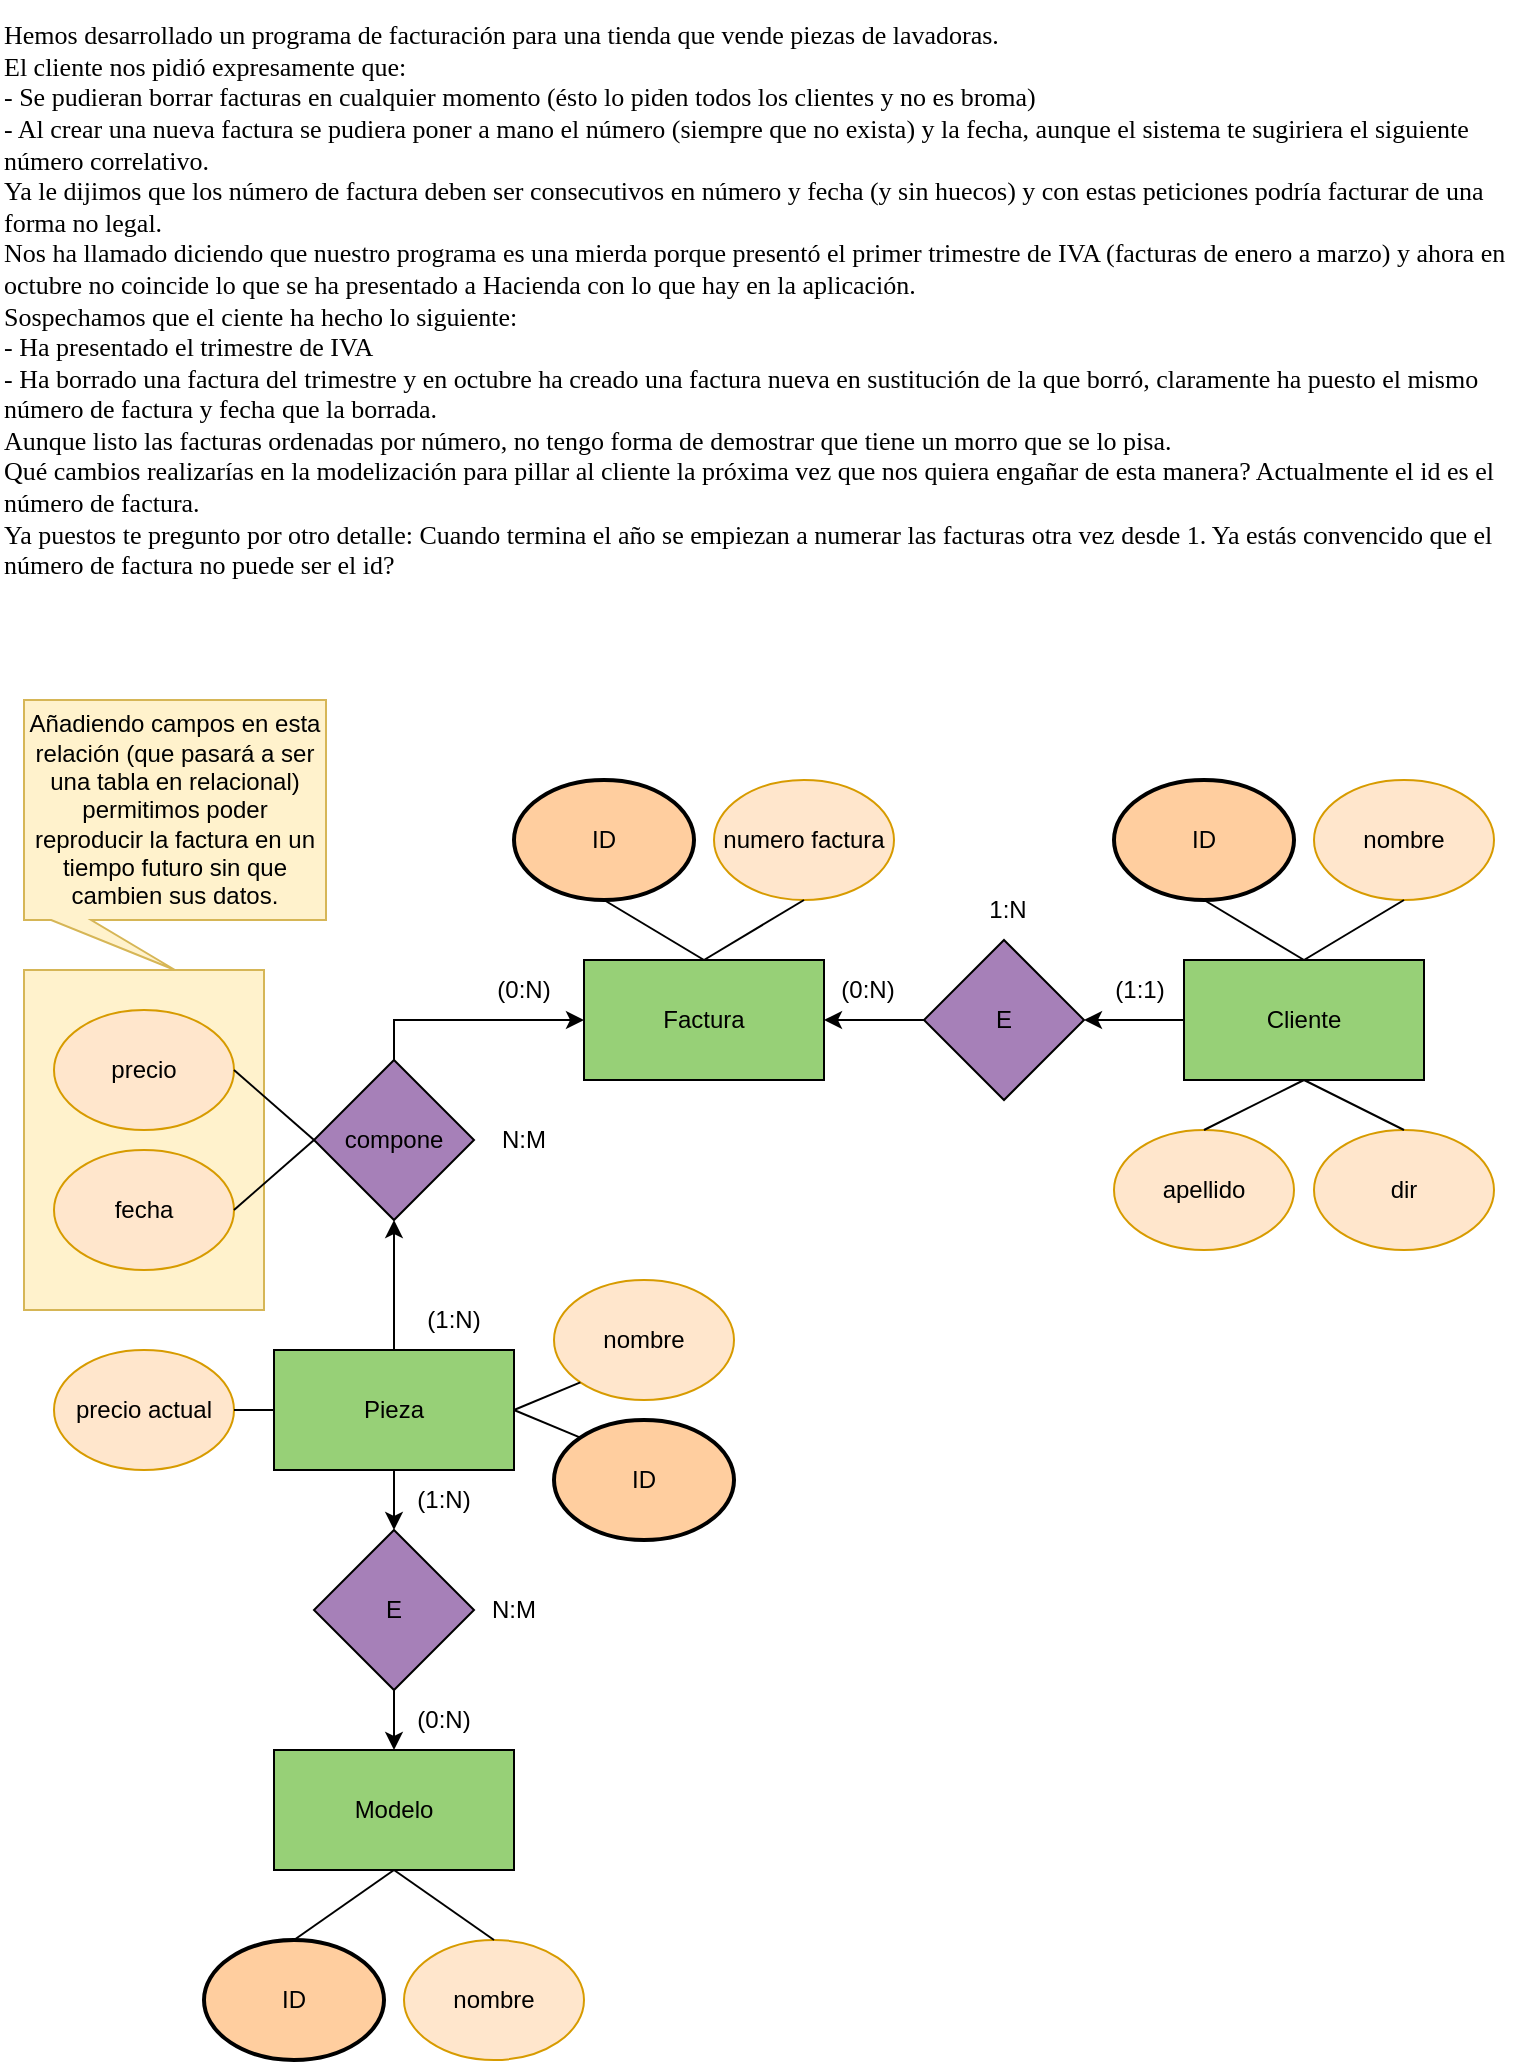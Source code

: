 <mxfile version="22.1.3" type="github">
  <diagram name="Página-1" id="LdJ8-I16KX-w4ni1irbp">
    <mxGraphModel dx="1434" dy="750" grid="1" gridSize="10" guides="1" tooltips="1" connect="1" arrows="1" fold="1" page="1" pageScale="1" pageWidth="827" pageHeight="1169" math="0" shadow="0">
      <root>
        <mxCell id="0" />
        <mxCell id="1" parent="0" />
        <mxCell id="CL61jvr1otAZecpD4tLl-52" value="" style="rounded=0;whiteSpace=wrap;html=1;fillColor=#fff2cc;strokeColor=#d6b656;" vertex="1" parent="1">
          <mxGeometry x="46" y="525" width="120" height="170" as="geometry" />
        </mxCell>
        <mxCell id="FN8WQJDuJfTfx9tnMbKI-1" value="Hemos desarrollado un programa de facturación para una tienda que vende piezas de lavadoras.&lt;br style=&quot;font-size: 13px;&quot;&gt;El cliente nos pidió expresamente que:&lt;br style=&quot;font-size: 13px;&quot;&gt;- Se pudieran borrar facturas en cualquier momento (ésto lo piden todos los clientes y no es broma)&lt;br style=&quot;font-size: 13px;&quot;&gt;- Al crear una nueva factura se pudiera poner a mano el número (siempre que no exista) y la fecha, aunque el sistema te sugiriera el siguiente número correlativo.&lt;br style=&quot;font-size: 13px;&quot;&gt;Ya le dijimos que los número de factura deben ser consecutivos en número y fecha (y sin huecos) y con estas peticiones podría facturar de una forma no legal.&lt;br style=&quot;font-size: 13px;&quot;&gt;Nos ha llamado diciendo que nuestro programa es una mierda porque presentó el primer trimestre de IVA (facturas de enero a marzo) y ahora en octubre no coincide lo que se ha presentado a Hacienda con lo que hay en la aplicación.&lt;br style=&quot;font-size: 13px;&quot;&gt;Sospechamos que el ciente ha hecho lo siguiente:&lt;br style=&quot;font-size: 13px;&quot;&gt;- Ha presentado el trimestre de IVA&lt;br style=&quot;font-size: 13px;&quot;&gt;- Ha borrado una factura del trimestre y en octubre ha creado una factura nueva en sustitución de la que borró, claramente ha puesto el mismo número de factura y fecha que la borrada.&lt;br style=&quot;font-size: 13px;&quot;&gt;Aunque listo las facturas ordenadas por número, no tengo forma de demostrar que tiene un morro que se lo pisa.&lt;br style=&quot;font-size: 13px;&quot;&gt;Qué cambios realizarías en la modelización para pillar al cliente la próxima vez que nos quiera engañar de esta manera? Actualmente el id es el número de factura.&lt;br style=&quot;font-size: 13px;&quot;&gt;Ya puestos te pregunto por otro detalle: Cuando termina el año se empiezan a numerar las facturas otra vez desde 1. Ya estás convencido que el número de factura no puede ser el id?" style="text;html=1;strokeColor=none;fillColor=none;align=left;verticalAlign=middle;whiteSpace=wrap;rounded=0;fontFamily=Verdana;fontSize=13;" parent="1" vertex="1">
          <mxGeometry x="34" y="40" width="760" height="300" as="geometry" />
        </mxCell>
        <mxCell id="CL61jvr1otAZecpD4tLl-1" value="Factura" style="rounded=0;whiteSpace=wrap;html=1;fillColor=#97D077;" vertex="1" parent="1">
          <mxGeometry x="326" y="520" width="120" height="60" as="geometry" />
        </mxCell>
        <mxCell id="CL61jvr1otAZecpD4tLl-20" style="edgeStyle=orthogonalEdgeStyle;rounded=0;orthogonalLoop=1;jettySize=auto;html=1;exitX=0;exitY=0.5;exitDx=0;exitDy=0;entryX=1;entryY=0.5;entryDx=0;entryDy=0;" edge="1" parent="1" source="CL61jvr1otAZecpD4tLl-2" target="CL61jvr1otAZecpD4tLl-6">
          <mxGeometry relative="1" as="geometry" />
        </mxCell>
        <mxCell id="CL61jvr1otAZecpD4tLl-2" value="Cliente" style="rounded=0;whiteSpace=wrap;html=1;fillColor=#97D077;" vertex="1" parent="1">
          <mxGeometry x="626" y="520" width="120" height="60" as="geometry" />
        </mxCell>
        <mxCell id="CL61jvr1otAZecpD4tLl-37" style="edgeStyle=orthogonalEdgeStyle;rounded=0;orthogonalLoop=1;jettySize=auto;html=1;exitX=0.5;exitY=0;exitDx=0;exitDy=0;entryX=0.5;entryY=1;entryDx=0;entryDy=0;" edge="1" parent="1" source="CL61jvr1otAZecpD4tLl-3" target="CL61jvr1otAZecpD4tLl-5">
          <mxGeometry relative="1" as="geometry" />
        </mxCell>
        <mxCell id="CL61jvr1otAZecpD4tLl-56" style="edgeStyle=orthogonalEdgeStyle;rounded=0;orthogonalLoop=1;jettySize=auto;html=1;exitX=0.5;exitY=1;exitDx=0;exitDy=0;entryX=0.5;entryY=0;entryDx=0;entryDy=0;" edge="1" parent="1" source="CL61jvr1otAZecpD4tLl-3" target="CL61jvr1otAZecpD4tLl-7">
          <mxGeometry relative="1" as="geometry" />
        </mxCell>
        <mxCell id="CL61jvr1otAZecpD4tLl-3" value="Pieza" style="rounded=0;whiteSpace=wrap;html=1;fillColor=#97D077;" vertex="1" parent="1">
          <mxGeometry x="171" y="715" width="120" height="60" as="geometry" />
        </mxCell>
        <mxCell id="CL61jvr1otAZecpD4tLl-4" value="Modelo" style="rounded=0;whiteSpace=wrap;html=1;fillColor=#97D077;" vertex="1" parent="1">
          <mxGeometry x="171" y="915" width="120" height="60" as="geometry" />
        </mxCell>
        <mxCell id="CL61jvr1otAZecpD4tLl-18" style="edgeStyle=orthogonalEdgeStyle;rounded=0;orthogonalLoop=1;jettySize=auto;html=1;exitX=0.5;exitY=0;exitDx=0;exitDy=0;entryX=0;entryY=0.5;entryDx=0;entryDy=0;" edge="1" parent="1" source="CL61jvr1otAZecpD4tLl-5" target="CL61jvr1otAZecpD4tLl-1">
          <mxGeometry relative="1" as="geometry">
            <mxPoint x="471" y="750" as="targetPoint" />
          </mxGeometry>
        </mxCell>
        <mxCell id="CL61jvr1otAZecpD4tLl-5" value="compone" style="rhombus;whiteSpace=wrap;html=1;fillColor=#A680B8;" vertex="1" parent="1">
          <mxGeometry x="191" y="570" width="80" height="80" as="geometry" />
        </mxCell>
        <mxCell id="CL61jvr1otAZecpD4tLl-21" style="edgeStyle=orthogonalEdgeStyle;rounded=0;orthogonalLoop=1;jettySize=auto;html=1;exitX=0;exitY=0.5;exitDx=0;exitDy=0;entryX=1;entryY=0.5;entryDx=0;entryDy=0;" edge="1" parent="1" source="CL61jvr1otAZecpD4tLl-6" target="CL61jvr1otAZecpD4tLl-1">
          <mxGeometry relative="1" as="geometry" />
        </mxCell>
        <mxCell id="CL61jvr1otAZecpD4tLl-6" value="E" style="rhombus;whiteSpace=wrap;html=1;fillColor=#A680B8;" vertex="1" parent="1">
          <mxGeometry x="496" y="510" width="80" height="80" as="geometry" />
        </mxCell>
        <mxCell id="CL61jvr1otAZecpD4tLl-57" style="edgeStyle=orthogonalEdgeStyle;rounded=0;orthogonalLoop=1;jettySize=auto;html=1;exitX=0.5;exitY=1;exitDx=0;exitDy=0;entryX=0.5;entryY=0;entryDx=0;entryDy=0;" edge="1" parent="1" source="CL61jvr1otAZecpD4tLl-7" target="CL61jvr1otAZecpD4tLl-4">
          <mxGeometry relative="1" as="geometry" />
        </mxCell>
        <mxCell id="CL61jvr1otAZecpD4tLl-7" value="E" style="rhombus;whiteSpace=wrap;html=1;fillColor=#A680B8;" vertex="1" parent="1">
          <mxGeometry x="191" y="805" width="80" height="80" as="geometry" />
        </mxCell>
        <mxCell id="CL61jvr1otAZecpD4tLl-10" value="ID" style="ellipse;whiteSpace=wrap;html=1;strokeWidth=2;fillColor=#FFCE9F;" vertex="1" parent="1">
          <mxGeometry x="311" y="750" width="90" height="60" as="geometry" />
        </mxCell>
        <mxCell id="CL61jvr1otAZecpD4tLl-11" value="nombre" style="ellipse;whiteSpace=wrap;html=1;fillColor=#ffe6cc;strokeColor=#d79b00;" vertex="1" parent="1">
          <mxGeometry x="311" y="680" width="90" height="60" as="geometry" />
        </mxCell>
        <mxCell id="CL61jvr1otAZecpD4tLl-12" value="ID" style="ellipse;whiteSpace=wrap;html=1;strokeWidth=2;fillColor=#FFCE9F;" vertex="1" parent="1">
          <mxGeometry x="136" y="1010" width="90" height="60" as="geometry" />
        </mxCell>
        <mxCell id="CL61jvr1otAZecpD4tLl-13" value="nombre" style="ellipse;whiteSpace=wrap;html=1;fillColor=#ffe6cc;strokeColor=#d79b00;" vertex="1" parent="1">
          <mxGeometry x="236" y="1010" width="90" height="60" as="geometry" />
        </mxCell>
        <mxCell id="CL61jvr1otAZecpD4tLl-22" value="ID" style="ellipse;whiteSpace=wrap;html=1;strokeWidth=2;fillColor=#FFCE9F;" vertex="1" parent="1">
          <mxGeometry x="291" y="430" width="90" height="60" as="geometry" />
        </mxCell>
        <mxCell id="CL61jvr1otAZecpD4tLl-23" value="numero factura" style="ellipse;whiteSpace=wrap;html=1;fillColor=#ffe6cc;strokeColor=#d79b00;" vertex="1" parent="1">
          <mxGeometry x="391" y="430" width="90" height="60" as="geometry" />
        </mxCell>
        <mxCell id="CL61jvr1otAZecpD4tLl-24" value="fecha" style="ellipse;whiteSpace=wrap;html=1;fillColor=#ffe6cc;strokeColor=#d79b00;" vertex="1" parent="1">
          <mxGeometry x="61" y="615" width="90" height="60" as="geometry" />
        </mxCell>
        <mxCell id="CL61jvr1otAZecpD4tLl-25" value="ID" style="ellipse;whiteSpace=wrap;html=1;strokeWidth=2;fillColor=#FFCE9F;" vertex="1" parent="1">
          <mxGeometry x="591" y="430" width="90" height="60" as="geometry" />
        </mxCell>
        <mxCell id="CL61jvr1otAZecpD4tLl-26" value="nombre" style="ellipse;whiteSpace=wrap;html=1;fillColor=#ffe6cc;strokeColor=#d79b00;" vertex="1" parent="1">
          <mxGeometry x="691" y="430" width="90" height="60" as="geometry" />
        </mxCell>
        <mxCell id="CL61jvr1otAZecpD4tLl-27" value="apellido" style="ellipse;whiteSpace=wrap;html=1;fillColor=#ffe6cc;strokeColor=#d79b00;" vertex="1" parent="1">
          <mxGeometry x="591" y="605" width="90" height="60" as="geometry" />
        </mxCell>
        <mxCell id="CL61jvr1otAZecpD4tLl-28" value="dir" style="ellipse;whiteSpace=wrap;html=1;fillColor=#ffe6cc;strokeColor=#d79b00;" vertex="1" parent="1">
          <mxGeometry x="691" y="605" width="90" height="60" as="geometry" />
        </mxCell>
        <mxCell id="CL61jvr1otAZecpD4tLl-29" value="(0:N)" style="text;html=1;strokeColor=none;fillColor=none;align=center;verticalAlign=middle;whiteSpace=wrap;rounded=0;" vertex="1" parent="1">
          <mxGeometry x="226" y="885" width="60" height="30" as="geometry" />
        </mxCell>
        <mxCell id="CL61jvr1otAZecpD4tLl-30" value="(1:N)" style="text;html=1;strokeColor=none;fillColor=none;align=center;verticalAlign=middle;whiteSpace=wrap;rounded=0;" vertex="1" parent="1">
          <mxGeometry x="226" y="775" width="60" height="30" as="geometry" />
        </mxCell>
        <mxCell id="CL61jvr1otAZecpD4tLl-31" value="N:M" style="text;html=1;strokeColor=none;fillColor=none;align=center;verticalAlign=middle;whiteSpace=wrap;rounded=0;" vertex="1" parent="1">
          <mxGeometry x="261" y="830" width="60" height="30" as="geometry" />
        </mxCell>
        <mxCell id="CL61jvr1otAZecpD4tLl-32" value="(1:1)" style="text;html=1;strokeColor=none;fillColor=none;align=center;verticalAlign=middle;whiteSpace=wrap;rounded=0;" vertex="1" parent="1">
          <mxGeometry x="574" y="520" width="60" height="30" as="geometry" />
        </mxCell>
        <mxCell id="CL61jvr1otAZecpD4tLl-33" value="(0:N)" style="text;html=1;strokeColor=none;fillColor=none;align=center;verticalAlign=middle;whiteSpace=wrap;rounded=0;" vertex="1" parent="1">
          <mxGeometry x="438" y="520" width="60" height="30" as="geometry" />
        </mxCell>
        <mxCell id="CL61jvr1otAZecpD4tLl-34" value="1:N" style="text;html=1;strokeColor=none;fillColor=none;align=center;verticalAlign=middle;whiteSpace=wrap;rounded=0;" vertex="1" parent="1">
          <mxGeometry x="508" y="480" width="60" height="30" as="geometry" />
        </mxCell>
        <mxCell id="CL61jvr1otAZecpD4tLl-35" value="precio actual" style="ellipse;whiteSpace=wrap;html=1;fillColor=#ffe6cc;strokeColor=#d79b00;" vertex="1" parent="1">
          <mxGeometry x="61" y="715" width="90" height="60" as="geometry" />
        </mxCell>
        <mxCell id="CL61jvr1otAZecpD4tLl-36" value="precio" style="ellipse;whiteSpace=wrap;html=1;fillColor=#ffe6cc;strokeColor=#d79b00;" vertex="1" parent="1">
          <mxGeometry x="61" y="545" width="90" height="60" as="geometry" />
        </mxCell>
        <mxCell id="CL61jvr1otAZecpD4tLl-38" value="" style="endArrow=none;html=1;rounded=0;entryX=0;entryY=0.5;entryDx=0;entryDy=0;exitX=1;exitY=0.5;exitDx=0;exitDy=0;" edge="1" parent="1" source="CL61jvr1otAZecpD4tLl-36" target="CL61jvr1otAZecpD4tLl-5">
          <mxGeometry width="50" height="50" relative="1" as="geometry">
            <mxPoint x="451" y="900" as="sourcePoint" />
            <mxPoint x="171" y="610" as="targetPoint" />
          </mxGeometry>
        </mxCell>
        <mxCell id="CL61jvr1otAZecpD4tLl-39" value="" style="endArrow=none;html=1;rounded=0;entryX=0;entryY=0.5;entryDx=0;entryDy=0;exitX=1;exitY=0.5;exitDx=0;exitDy=0;" edge="1" parent="1" source="CL61jvr1otAZecpD4tLl-24" target="CL61jvr1otAZecpD4tLl-5">
          <mxGeometry width="50" height="50" relative="1" as="geometry">
            <mxPoint x="451" y="900" as="sourcePoint" />
            <mxPoint x="171" y="610" as="targetPoint" />
          </mxGeometry>
        </mxCell>
        <mxCell id="CL61jvr1otAZecpD4tLl-40" value="" style="endArrow=none;html=1;rounded=0;entryX=0;entryY=1;entryDx=0;entryDy=0;exitX=1;exitY=0.5;exitDx=0;exitDy=0;" edge="1" parent="1" source="CL61jvr1otAZecpD4tLl-3" target="CL61jvr1otAZecpD4tLl-11">
          <mxGeometry width="50" height="50" relative="1" as="geometry">
            <mxPoint x="471" y="900" as="sourcePoint" />
            <mxPoint x="521" y="850" as="targetPoint" />
          </mxGeometry>
        </mxCell>
        <mxCell id="CL61jvr1otAZecpD4tLl-41" value="" style="endArrow=none;html=1;rounded=0;entryX=0;entryY=0;entryDx=0;entryDy=0;exitX=1;exitY=0.5;exitDx=0;exitDy=0;" edge="1" parent="1" source="CL61jvr1otAZecpD4tLl-3" target="CL61jvr1otAZecpD4tLl-10">
          <mxGeometry width="50" height="50" relative="1" as="geometry">
            <mxPoint x="471" y="900" as="sourcePoint" />
            <mxPoint x="521" y="850" as="targetPoint" />
          </mxGeometry>
        </mxCell>
        <mxCell id="CL61jvr1otAZecpD4tLl-42" value="" style="endArrow=none;html=1;rounded=0;entryX=0;entryY=0.5;entryDx=0;entryDy=0;exitX=1;exitY=0.5;exitDx=0;exitDy=0;" edge="1" parent="1" source="CL61jvr1otAZecpD4tLl-35" target="CL61jvr1otAZecpD4tLl-3">
          <mxGeometry width="50" height="50" relative="1" as="geometry">
            <mxPoint x="471" y="900" as="sourcePoint" />
            <mxPoint x="521" y="850" as="targetPoint" />
          </mxGeometry>
        </mxCell>
        <mxCell id="CL61jvr1otAZecpD4tLl-43" value="" style="endArrow=none;html=1;rounded=0;entryX=0.5;entryY=1;entryDx=0;entryDy=0;exitX=0.5;exitY=0;exitDx=0;exitDy=0;" edge="1" parent="1" source="CL61jvr1otAZecpD4tLl-13" target="CL61jvr1otAZecpD4tLl-4">
          <mxGeometry width="50" height="50" relative="1" as="geometry">
            <mxPoint x="471" y="915" as="sourcePoint" />
            <mxPoint x="231" y="990" as="targetPoint" />
          </mxGeometry>
        </mxCell>
        <mxCell id="CL61jvr1otAZecpD4tLl-44" value="" style="endArrow=none;html=1;rounded=0;entryX=0.5;entryY=1;entryDx=0;entryDy=0;exitX=0.5;exitY=0;exitDx=0;exitDy=0;" edge="1" parent="1" source="CL61jvr1otAZecpD4tLl-12" target="CL61jvr1otAZecpD4tLl-4">
          <mxGeometry width="50" height="50" relative="1" as="geometry">
            <mxPoint x="471" y="900" as="sourcePoint" />
            <mxPoint x="521" y="850" as="targetPoint" />
          </mxGeometry>
        </mxCell>
        <mxCell id="CL61jvr1otAZecpD4tLl-45" value="" style="endArrow=none;html=1;rounded=0;entryX=0.5;entryY=0;entryDx=0;entryDy=0;exitX=0.5;exitY=1;exitDx=0;exitDy=0;" edge="1" parent="1" source="CL61jvr1otAZecpD4tLl-23" target="CL61jvr1otAZecpD4tLl-1">
          <mxGeometry width="50" height="50" relative="1" as="geometry">
            <mxPoint x="422" y="900" as="sourcePoint" />
            <mxPoint x="472" y="850" as="targetPoint" />
          </mxGeometry>
        </mxCell>
        <mxCell id="CL61jvr1otAZecpD4tLl-46" value="" style="endArrow=none;html=1;rounded=0;entryX=0.5;entryY=0;entryDx=0;entryDy=0;exitX=0.5;exitY=1;exitDx=0;exitDy=0;" edge="1" parent="1" source="CL61jvr1otAZecpD4tLl-22" target="CL61jvr1otAZecpD4tLl-1">
          <mxGeometry width="50" height="50" relative="1" as="geometry">
            <mxPoint x="422" y="700" as="sourcePoint" />
            <mxPoint x="472" y="650" as="targetPoint" />
          </mxGeometry>
        </mxCell>
        <mxCell id="CL61jvr1otAZecpD4tLl-47" value="" style="endArrow=none;html=1;rounded=0;entryX=0.5;entryY=1;entryDx=0;entryDy=0;exitX=0.5;exitY=0;exitDx=0;exitDy=0;" edge="1" parent="1" source="CL61jvr1otAZecpD4tLl-27" target="CL61jvr1otAZecpD4tLl-2">
          <mxGeometry width="50" height="50" relative="1" as="geometry">
            <mxPoint x="642" y="600" as="sourcePoint" />
            <mxPoint x="472" y="650" as="targetPoint" />
          </mxGeometry>
        </mxCell>
        <mxCell id="CL61jvr1otAZecpD4tLl-48" value="" style="endArrow=none;html=1;rounded=0;entryX=0.5;entryY=1;entryDx=0;entryDy=0;exitX=0.5;exitY=0;exitDx=0;exitDy=0;" edge="1" parent="1" source="CL61jvr1otAZecpD4tLl-28" target="CL61jvr1otAZecpD4tLl-2">
          <mxGeometry width="50" height="50" relative="1" as="geometry">
            <mxPoint x="422" y="700" as="sourcePoint" />
            <mxPoint x="472" y="650" as="targetPoint" />
          </mxGeometry>
        </mxCell>
        <mxCell id="CL61jvr1otAZecpD4tLl-49" value="" style="endArrow=none;html=1;rounded=0;entryX=0.5;entryY=0;entryDx=0;entryDy=0;exitX=0.5;exitY=1;exitDx=0;exitDy=0;" edge="1" parent="1" source="CL61jvr1otAZecpD4tLl-25" target="CL61jvr1otAZecpD4tLl-2">
          <mxGeometry width="50" height="50" relative="1" as="geometry">
            <mxPoint x="422" y="700" as="sourcePoint" />
            <mxPoint x="472" y="650" as="targetPoint" />
          </mxGeometry>
        </mxCell>
        <mxCell id="CL61jvr1otAZecpD4tLl-50" value="" style="endArrow=none;html=1;rounded=0;entryX=0.5;entryY=0;entryDx=0;entryDy=0;exitX=0.5;exitY=1;exitDx=0;exitDy=0;" edge="1" parent="1" source="CL61jvr1otAZecpD4tLl-26" target="CL61jvr1otAZecpD4tLl-2">
          <mxGeometry width="50" height="50" relative="1" as="geometry">
            <mxPoint x="422" y="700" as="sourcePoint" />
            <mxPoint x="472" y="650" as="targetPoint" />
          </mxGeometry>
        </mxCell>
        <mxCell id="CL61jvr1otAZecpD4tLl-55" value="Añadiendo campos en esta relación (que pasará a ser una tabla en relacional) permitimos poder reproducir la factura en un tiempo futuro sin que cambien sus datos." style="shape=callout;whiteSpace=wrap;html=1;perimeter=calloutPerimeter;size=25;position=0.09;fillColor=#fff2cc;strokeColor=#d6b656;" vertex="1" parent="1">
          <mxGeometry x="46" y="390" width="151" height="135" as="geometry" />
        </mxCell>
        <mxCell id="CL61jvr1otAZecpD4tLl-58" value="(0:N)" style="text;html=1;strokeColor=none;fillColor=none;align=center;verticalAlign=middle;whiteSpace=wrap;rounded=0;" vertex="1" parent="1">
          <mxGeometry x="266" y="520" width="60" height="30" as="geometry" />
        </mxCell>
        <mxCell id="CL61jvr1otAZecpD4tLl-59" value="(1:N)" style="text;html=1;strokeColor=none;fillColor=none;align=center;verticalAlign=middle;whiteSpace=wrap;rounded=0;" vertex="1" parent="1">
          <mxGeometry x="231" y="685" width="60" height="30" as="geometry" />
        </mxCell>
        <mxCell id="CL61jvr1otAZecpD4tLl-60" value="N:M" style="text;html=1;strokeColor=none;fillColor=none;align=center;verticalAlign=middle;whiteSpace=wrap;rounded=0;" vertex="1" parent="1">
          <mxGeometry x="266" y="595" width="60" height="30" as="geometry" />
        </mxCell>
      </root>
    </mxGraphModel>
  </diagram>
</mxfile>
